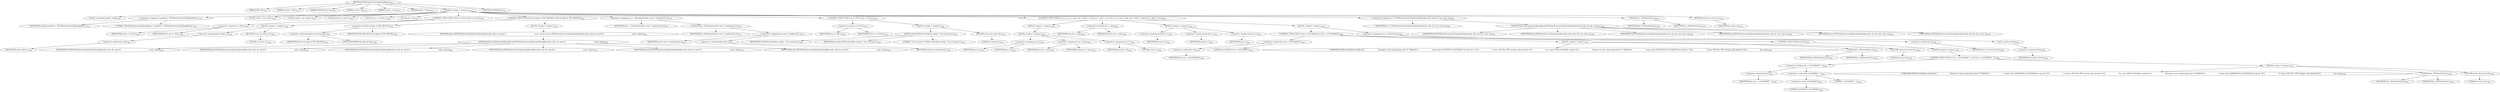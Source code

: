 digraph "TIFFWriteDirectoryTagSlong8Array" {  
"68375" [label = <(METHOD,TIFFWriteDirectoryTagSlong8Array)<SUB>1611</SUB>> ]
"68376" [label = <(PARAM,TIFF *tif)<SUB>1611</SUB>> ]
"68377" [label = <(PARAM,uint32_t *ndir)<SUB>1611</SUB>> ]
"68378" [label = <(PARAM,TIFFDirEntry *dir)<SUB>1612</SUB>> ]
"68379" [label = <(PARAM,uint16_t tag)<SUB>1612</SUB>> ]
"68380" [label = <(PARAM,uint32_t count)<SUB>1613</SUB>> ]
"68381" [label = <(PARAM,int64_t *value)<SUB>1613</SUB>> ]
"68382" [label = <(BLOCK,&lt;empty&gt;,&lt;empty&gt;)<SUB>1614</SUB>> ]
"68383" [label = <(LOCAL,constchar[] module: char[])<SUB>1615</SUB>> ]
"68384" [label = <(&lt;operator&gt;.assignment,module[] = &quot;TIFFWriteDirectoryTagSlong8Array&quot;)<SUB>1615</SUB>> ]
"68385" [label = <(IDENTIFIER,module,module[] = &quot;TIFFWriteDirectoryTagSlong8Array&quot;)<SUB>1615</SUB>> ]
"68386" [label = <(LITERAL,&quot;TIFFWriteDirectoryTagSlong8Array&quot;,module[] = &quot;TIFFWriteDirectoryTagSlong8Array&quot;)<SUB>1615</SUB>> ]
"68387" [label = <(LOCAL,int64_t* ma: int64_t)<SUB>1616</SUB>> ]
"68388" [label = <(LOCAL,uint32_t mb: uint32_t)<SUB>1617</SUB>> ]
"68389" [label = <(LOCAL,int32_t* p: int32_t)<SUB>1618</SUB>> ]
"68390" [label = <(LOCAL,int32_t* q: int32_t)<SUB>1619</SUB>> ]
"68391" [label = <(LOCAL,int o: int)<SUB>1620</SUB>> ]
"68392" [label = <(CONTROL_STRUCTURE,if (dir == NULL),if (dir == NULL))<SUB>1623</SUB>> ]
"68393" [label = <(&lt;operator&gt;.equals,dir == NULL)<SUB>1623</SUB>> ]
"68394" [label = <(IDENTIFIER,dir,dir == NULL)<SUB>1623</SUB>> ]
"68395" [label = <(IDENTIFIER,NULL,dir == NULL)<SUB>1623</SUB>> ]
"68396" [label = <(BLOCK,&lt;empty&gt;,&lt;empty&gt;)<SUB>1624</SUB>> ]
"68397" [label = <(&lt;operator&gt;.postIncrement,(*ndir)++)<SUB>1625</SUB>> ]
"68398" [label = <(&lt;operator&gt;.indirection,*ndir)<SUB>1625</SUB>> ]
"68399" [label = <(IDENTIFIER,ndir,(*ndir)++)<SUB>1625</SUB>> ]
"68400" [label = <(RETURN,return (1);,return (1);)<SUB>1626</SUB>> ]
"68401" [label = <(LITERAL,1,return (1);)<SUB>1626</SUB>> ]
"68402" [label = <(CONTROL_STRUCTURE,if (tif-&gt;tif_flags &amp; TIFF_BIGTIFF),if (tif-&gt;tif_flags &amp; TIFF_BIGTIFF))<SUB>1629</SUB>> ]
"68403" [label = <(&lt;operator&gt;.and,tif-&gt;tif_flags &amp; TIFF_BIGTIFF)<SUB>1629</SUB>> ]
"68404" [label = <(&lt;operator&gt;.indirectFieldAccess,tif-&gt;tif_flags)<SUB>1629</SUB>> ]
"68405" [label = <(IDENTIFIER,tif,tif-&gt;tif_flags &amp; TIFF_BIGTIFF)<SUB>1629</SUB>> ]
"68406" [label = <(FIELD_IDENTIFIER,tif_flags,tif_flags)<SUB>1629</SUB>> ]
"68407" [label = <(IDENTIFIER,TIFF_BIGTIFF,tif-&gt;tif_flags &amp; TIFF_BIGTIFF)<SUB>1629</SUB>> ]
"68408" [label = <(BLOCK,&lt;empty&gt;,&lt;empty&gt;)<SUB>1630</SUB>> ]
"68409" [label = <(RETURN,return (TIFFWriteDirectoryTagCheckedSlong8Array(tif, ndir, dir, tag,\012                                                        count, value));,return (TIFFWriteDirectoryTagCheckedSlong8Array(tif, ndir, dir, tag,\012                                                        count, value));)<SUB>1630</SUB>> ]
"68410" [label = <(TIFFWriteDirectoryTagCheckedSlong8Array,TIFFWriteDirectoryTagCheckedSlong8Array(tif, ndir, dir, tag,\012                                                        count, value))<SUB>1630</SUB>> ]
"68411" [label = <(IDENTIFIER,tif,TIFFWriteDirectoryTagCheckedSlong8Array(tif, ndir, dir, tag,\012                                                        count, value))<SUB>1630</SUB>> ]
"68412" [label = <(IDENTIFIER,ndir,TIFFWriteDirectoryTagCheckedSlong8Array(tif, ndir, dir, tag,\012                                                        count, value))<SUB>1630</SUB>> ]
"68413" [label = <(IDENTIFIER,dir,TIFFWriteDirectoryTagCheckedSlong8Array(tif, ndir, dir, tag,\012                                                        count, value))<SUB>1630</SUB>> ]
"68414" [label = <(IDENTIFIER,tag,TIFFWriteDirectoryTagCheckedSlong8Array(tif, ndir, dir, tag,\012                                                        count, value))<SUB>1630</SUB>> ]
"68415" [label = <(IDENTIFIER,count,TIFFWriteDirectoryTagCheckedSlong8Array(tif, ndir, dir, tag,\012                                                        count, value))<SUB>1631</SUB>> ]
"68416" [label = <(IDENTIFIER,value,TIFFWriteDirectoryTagCheckedSlong8Array(tif, ndir, dir, tag,\012                                                        count, value))<SUB>1631</SUB>> ]
"68417" [label = <(&lt;operator&gt;.assignment,p = _TIFFmallocExt(tif, count * sizeof(uint32_t)))<SUB>1637</SUB>> ]
"68418" [label = <(IDENTIFIER,p,p = _TIFFmallocExt(tif, count * sizeof(uint32_t)))<SUB>1637</SUB>> ]
"68419" [label = <(_TIFFmallocExt,_TIFFmallocExt(tif, count * sizeof(uint32_t)))<SUB>1637</SUB>> ]
"68420" [label = <(IDENTIFIER,tif,_TIFFmallocExt(tif, count * sizeof(uint32_t)))<SUB>1637</SUB>> ]
"68421" [label = <(&lt;operator&gt;.multiplication,count * sizeof(uint32_t))<SUB>1637</SUB>> ]
"68422" [label = <(IDENTIFIER,count,count * sizeof(uint32_t))<SUB>1637</SUB>> ]
"68423" [label = <(&lt;operator&gt;.sizeOf,sizeof(uint32_t))<SUB>1637</SUB>> ]
"68424" [label = <(IDENTIFIER,uint32_t,sizeof(uint32_t))<SUB>1637</SUB>> ]
"68425" [label = <(CONTROL_STRUCTURE,if (p == NULL),if (p == NULL))<SUB>1638</SUB>> ]
"68426" [label = <(&lt;operator&gt;.equals,p == NULL)<SUB>1638</SUB>> ]
"68427" [label = <(IDENTIFIER,p,p == NULL)<SUB>1638</SUB>> ]
"68428" [label = <(IDENTIFIER,NULL,p == NULL)<SUB>1638</SUB>> ]
"68429" [label = <(BLOCK,&lt;empty&gt;,&lt;empty&gt;)<SUB>1639</SUB>> ]
"68430" [label = <(TIFFErrorExtR,TIFFErrorExtR(tif, module, &quot;Out of memory&quot;))<SUB>1640</SUB>> ]
"68431" [label = <(IDENTIFIER,tif,TIFFErrorExtR(tif, module, &quot;Out of memory&quot;))<SUB>1640</SUB>> ]
"68432" [label = <(IDENTIFIER,module,TIFFErrorExtR(tif, module, &quot;Out of memory&quot;))<SUB>1640</SUB>> ]
"68433" [label = <(LITERAL,&quot;Out of memory&quot;,TIFFErrorExtR(tif, module, &quot;Out of memory&quot;))<SUB>1640</SUB>> ]
"68434" [label = <(RETURN,return (0);,return (0);)<SUB>1641</SUB>> ]
"68435" [label = <(LITERAL,0,return (0);)<SUB>1641</SUB>> ]
"68436" [label = <(CONTROL_STRUCTURE,for (q = p, ma = value, mb = 0;mb &lt; count;ma++, mb++, q++),for (q = p, ma = value, mb = 0;mb &lt; count;ma++, mb++, q++))<SUB>1644</SUB>> ]
"68437" [label = <(BLOCK,&lt;empty&gt;,&lt;empty&gt;)<SUB>1644</SUB>> ]
"68438" [label = <(BLOCK,&lt;empty&gt;,&lt;empty&gt;)<SUB>1644</SUB>> ]
"68439" [label = <(&lt;operator&gt;.assignment,q = p)<SUB>1644</SUB>> ]
"68440" [label = <(IDENTIFIER,q,q = p)<SUB>1644</SUB>> ]
"68441" [label = <(IDENTIFIER,p,q = p)<SUB>1644</SUB>> ]
"68442" [label = <(&lt;operator&gt;.assignment,ma = value)<SUB>1644</SUB>> ]
"68443" [label = <(IDENTIFIER,ma,ma = value)<SUB>1644</SUB>> ]
"68444" [label = <(IDENTIFIER,value,ma = value)<SUB>1644</SUB>> ]
"68445" [label = <(&lt;operator&gt;.assignment,mb = 0)<SUB>1644</SUB>> ]
"68446" [label = <(IDENTIFIER,mb,mb = 0)<SUB>1644</SUB>> ]
"68447" [label = <(LITERAL,0,mb = 0)<SUB>1644</SUB>> ]
"68448" [label = <(&lt;operator&gt;.lessThan,mb &lt; count)<SUB>1644</SUB>> ]
"68449" [label = <(IDENTIFIER,mb,mb &lt; count)<SUB>1644</SUB>> ]
"68450" [label = <(IDENTIFIER,count,mb &lt; count)<SUB>1644</SUB>> ]
"68451" [label = <(BLOCK,&lt;empty&gt;,&lt;empty&gt;)<SUB>1644</SUB>> ]
"68452" [label = <(&lt;operator&gt;.postIncrement,ma++)<SUB>1644</SUB>> ]
"68453" [label = <(IDENTIFIER,ma,ma++)<SUB>1644</SUB>> ]
"68454" [label = <(&lt;operator&gt;.postIncrement,mb++)<SUB>1644</SUB>> ]
"68455" [label = <(IDENTIFIER,mb,mb++)<SUB>1644</SUB>> ]
"68456" [label = <(&lt;operator&gt;.postIncrement,q++)<SUB>1644</SUB>> ]
"68457" [label = <(IDENTIFIER,q,q++)<SUB>1644</SUB>> ]
"68458" [label = <(BLOCK,&lt;empty&gt;,&lt;empty&gt;)<SUB>1645</SUB>> ]
"68459" [label = <(CONTROL_STRUCTURE,if (*ma &gt; (2147483647)),if (*ma &gt; (2147483647)))<SUB>1646</SUB>> ]
"68460" [label = <(&lt;operator&gt;.greaterThan,*ma &gt; (2147483647))<SUB>1646</SUB>> ]
"68461" [label = <(&lt;operator&gt;.indirection,*ma)<SUB>1646</SUB>> ]
"68462" [label = <(IDENTIFIER,ma,*ma &gt; (2147483647))<SUB>1646</SUB>> ]
"68463" [label = <(LITERAL,2147483647,*ma &gt; (2147483647))<SUB>1646</SUB>> ]
"68464" [label = <(BLOCK,&lt;empty&gt;,&lt;empty&gt;)<SUB>1647</SUB>> ]
"68465" [label = <(UNKNOWN,TIFFErrorExtR(tif, module,\012                          &quot;Attempt to write signed long value %&quot; PRIi64\012                          &quot; larger than 0x7FFFFFFF (2147483647) for tag %d in &quot;\012                          &quot;Classic TIFF file. TIFF writing to file aborted&quot;,\012                          *ma, tag);,TIFFErrorExtR(tif, module,\012                          &quot;Attempt to write signed long value %&quot; PRIi64\012                          &quot; larger than 0x7FFFFFFF (2147483647) for tag %d in &quot;\012                          &quot;Classic TIFF file. TIFF writing to file aborted&quot;,\012                          *ma, tag);)<SUB>1648</SUB>> ]
"68466" [label = <(_TIFFfreeExt,_TIFFfreeExt(tif, p))<SUB>1653</SUB>> ]
"68467" [label = <(IDENTIFIER,tif,_TIFFfreeExt(tif, p))<SUB>1653</SUB>> ]
"68468" [label = <(IDENTIFIER,p,_TIFFfreeExt(tif, p))<SUB>1653</SUB>> ]
"68469" [label = <(RETURN,return (0);,return (0);)<SUB>1654</SUB>> ]
"68470" [label = <(LITERAL,0,return (0);)<SUB>1654</SUB>> ]
"68471" [label = <(CONTROL_STRUCTURE,else,else)<SUB>1656</SUB>> ]
"68472" [label = <(BLOCK,&lt;empty&gt;,&lt;empty&gt;)<SUB>1656</SUB>> ]
"68473" [label = <(CONTROL_STRUCTURE,if (*ma &lt; (-2147483647 - 1)),if (*ma &lt; (-2147483647 - 1)))<SUB>1656</SUB>> ]
"68474" [label = <(&lt;operator&gt;.lessThan,*ma &lt; (-2147483647 - 1))<SUB>1656</SUB>> ]
"68475" [label = <(&lt;operator&gt;.indirection,*ma)<SUB>1656</SUB>> ]
"68476" [label = <(IDENTIFIER,ma,*ma &lt; (-2147483647 - 1))<SUB>1656</SUB>> ]
"68477" [label = <(&lt;operator&gt;.subtraction,-2147483647 - 1)<SUB>1656</SUB>> ]
"68478" [label = <(&lt;operator&gt;.minus,-2147483647)<SUB>1656</SUB>> ]
"68479" [label = <(LITERAL,2147483647,-2147483647)<SUB>1656</SUB>> ]
"68480" [label = <(LITERAL,1,-2147483647 - 1)<SUB>1656</SUB>> ]
"68481" [label = <(BLOCK,&lt;empty&gt;,&lt;empty&gt;)<SUB>1657</SUB>> ]
"68482" [label = <(UNKNOWN,TIFFErrorExtR(tif, module,\012                          &quot;Attempt to write signed long value %&quot; PRIi64\012                          &quot; smaller than 0x80000000 (-2147483648) for tag %d &quot;\012                          &quot;in Classic TIFF file. TIFF writing to file aborted&quot;,\012                          *ma, tag);,TIFFErrorExtR(tif, module,\012                          &quot;Attempt to write signed long value %&quot; PRIi64\012                          &quot; smaller than 0x80000000 (-2147483648) for tag %d &quot;\012                          &quot;in Classic TIFF file. TIFF writing to file aborted&quot;,\012                          *ma, tag);)<SUB>1658</SUB>> ]
"68483" [label = <(_TIFFfreeExt,_TIFFfreeExt(tif, p))<SUB>1663</SUB>> ]
"68484" [label = <(IDENTIFIER,tif,_TIFFfreeExt(tif, p))<SUB>1663</SUB>> ]
"68485" [label = <(IDENTIFIER,p,_TIFFfreeExt(tif, p))<SUB>1663</SUB>> ]
"68486" [label = <(RETURN,return (0);,return (0);)<SUB>1664</SUB>> ]
"68487" [label = <(LITERAL,0,return (0);)<SUB>1664</SUB>> ]
"68488" [label = <(&lt;operator&gt;.assignment,*q = (int32_t)(*ma))<SUB>1666</SUB>> ]
"68489" [label = <(&lt;operator&gt;.indirection,*q)<SUB>1666</SUB>> ]
"68490" [label = <(IDENTIFIER,q,*q = (int32_t)(*ma))<SUB>1666</SUB>> ]
"68491" [label = <(int32_t,(int32_t)(*ma))<SUB>1666</SUB>> ]
"68492" [label = <(&lt;operator&gt;.indirection,*ma)<SUB>1666</SUB>> ]
"68493" [label = <(IDENTIFIER,ma,(int32_t)(*ma))<SUB>1666</SUB>> ]
"68494" [label = <(&lt;operator&gt;.assignment,o = TIFFWriteDirectoryTagCheckedSlongArray(tif, ndir, dir, tag, count, p))<SUB>1669</SUB>> ]
"68495" [label = <(IDENTIFIER,o,o = TIFFWriteDirectoryTagCheckedSlongArray(tif, ndir, dir, tag, count, p))<SUB>1669</SUB>> ]
"68496" [label = <(TIFFWriteDirectoryTagCheckedSlongArray,TIFFWriteDirectoryTagCheckedSlongArray(tif, ndir, dir, tag, count, p))<SUB>1669</SUB>> ]
"68497" [label = <(IDENTIFIER,tif,TIFFWriteDirectoryTagCheckedSlongArray(tif, ndir, dir, tag, count, p))<SUB>1669</SUB>> ]
"68498" [label = <(IDENTIFIER,ndir,TIFFWriteDirectoryTagCheckedSlongArray(tif, ndir, dir, tag, count, p))<SUB>1669</SUB>> ]
"68499" [label = <(IDENTIFIER,dir,TIFFWriteDirectoryTagCheckedSlongArray(tif, ndir, dir, tag, count, p))<SUB>1669</SUB>> ]
"68500" [label = <(IDENTIFIER,tag,TIFFWriteDirectoryTagCheckedSlongArray(tif, ndir, dir, tag, count, p))<SUB>1669</SUB>> ]
"68501" [label = <(IDENTIFIER,count,TIFFWriteDirectoryTagCheckedSlongArray(tif, ndir, dir, tag, count, p))<SUB>1669</SUB>> ]
"68502" [label = <(IDENTIFIER,p,TIFFWriteDirectoryTagCheckedSlongArray(tif, ndir, dir, tag, count, p))<SUB>1669</SUB>> ]
"68503" [label = <(_TIFFfreeExt,_TIFFfreeExt(tif, p))<SUB>1670</SUB>> ]
"68504" [label = <(IDENTIFIER,tif,_TIFFfreeExt(tif, p))<SUB>1670</SUB>> ]
"68505" [label = <(IDENTIFIER,p,_TIFFfreeExt(tif, p))<SUB>1670</SUB>> ]
"68506" [label = <(RETURN,return (o);,return (o);)<SUB>1672</SUB>> ]
"68507" [label = <(IDENTIFIER,o,return (o);)<SUB>1672</SUB>> ]
"68508" [label = <(METHOD_RETURN,int)<SUB>1611</SUB>> ]
  "68375" -> "68376" 
  "68375" -> "68377" 
  "68375" -> "68378" 
  "68375" -> "68379" 
  "68375" -> "68380" 
  "68375" -> "68381" 
  "68375" -> "68382" 
  "68375" -> "68508" 
  "68382" -> "68383" 
  "68382" -> "68384" 
  "68382" -> "68387" 
  "68382" -> "68388" 
  "68382" -> "68389" 
  "68382" -> "68390" 
  "68382" -> "68391" 
  "68382" -> "68392" 
  "68382" -> "68402" 
  "68382" -> "68417" 
  "68382" -> "68425" 
  "68382" -> "68436" 
  "68382" -> "68494" 
  "68382" -> "68503" 
  "68382" -> "68506" 
  "68384" -> "68385" 
  "68384" -> "68386" 
  "68392" -> "68393" 
  "68392" -> "68396" 
  "68393" -> "68394" 
  "68393" -> "68395" 
  "68396" -> "68397" 
  "68396" -> "68400" 
  "68397" -> "68398" 
  "68398" -> "68399" 
  "68400" -> "68401" 
  "68402" -> "68403" 
  "68402" -> "68408" 
  "68403" -> "68404" 
  "68403" -> "68407" 
  "68404" -> "68405" 
  "68404" -> "68406" 
  "68408" -> "68409" 
  "68409" -> "68410" 
  "68410" -> "68411" 
  "68410" -> "68412" 
  "68410" -> "68413" 
  "68410" -> "68414" 
  "68410" -> "68415" 
  "68410" -> "68416" 
  "68417" -> "68418" 
  "68417" -> "68419" 
  "68419" -> "68420" 
  "68419" -> "68421" 
  "68421" -> "68422" 
  "68421" -> "68423" 
  "68423" -> "68424" 
  "68425" -> "68426" 
  "68425" -> "68429" 
  "68426" -> "68427" 
  "68426" -> "68428" 
  "68429" -> "68430" 
  "68429" -> "68434" 
  "68430" -> "68431" 
  "68430" -> "68432" 
  "68430" -> "68433" 
  "68434" -> "68435" 
  "68436" -> "68437" 
  "68436" -> "68448" 
  "68436" -> "68451" 
  "68436" -> "68458" 
  "68437" -> "68438" 
  "68438" -> "68439" 
  "68438" -> "68442" 
  "68438" -> "68445" 
  "68439" -> "68440" 
  "68439" -> "68441" 
  "68442" -> "68443" 
  "68442" -> "68444" 
  "68445" -> "68446" 
  "68445" -> "68447" 
  "68448" -> "68449" 
  "68448" -> "68450" 
  "68451" -> "68452" 
  "68451" -> "68454" 
  "68451" -> "68456" 
  "68452" -> "68453" 
  "68454" -> "68455" 
  "68456" -> "68457" 
  "68458" -> "68459" 
  "68458" -> "68488" 
  "68459" -> "68460" 
  "68459" -> "68464" 
  "68459" -> "68471" 
  "68460" -> "68461" 
  "68460" -> "68463" 
  "68461" -> "68462" 
  "68464" -> "68465" 
  "68464" -> "68466" 
  "68464" -> "68469" 
  "68466" -> "68467" 
  "68466" -> "68468" 
  "68469" -> "68470" 
  "68471" -> "68472" 
  "68472" -> "68473" 
  "68473" -> "68474" 
  "68473" -> "68481" 
  "68474" -> "68475" 
  "68474" -> "68477" 
  "68475" -> "68476" 
  "68477" -> "68478" 
  "68477" -> "68480" 
  "68478" -> "68479" 
  "68481" -> "68482" 
  "68481" -> "68483" 
  "68481" -> "68486" 
  "68483" -> "68484" 
  "68483" -> "68485" 
  "68486" -> "68487" 
  "68488" -> "68489" 
  "68488" -> "68491" 
  "68489" -> "68490" 
  "68491" -> "68492" 
  "68492" -> "68493" 
  "68494" -> "68495" 
  "68494" -> "68496" 
  "68496" -> "68497" 
  "68496" -> "68498" 
  "68496" -> "68499" 
  "68496" -> "68500" 
  "68496" -> "68501" 
  "68496" -> "68502" 
  "68503" -> "68504" 
  "68503" -> "68505" 
  "68506" -> "68507" 
}

